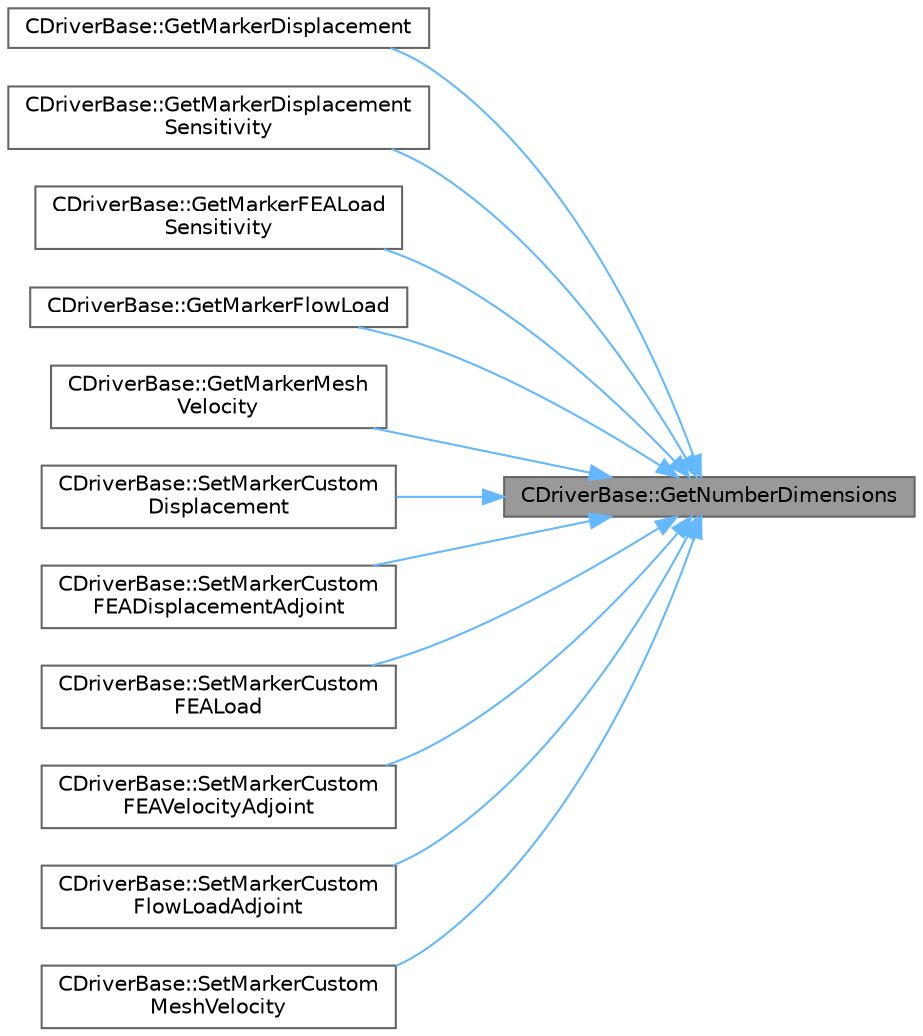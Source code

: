 digraph "CDriverBase::GetNumberDimensions"
{
 // LATEX_PDF_SIZE
  bgcolor="transparent";
  edge [fontname=Helvetica,fontsize=10,labelfontname=Helvetica,labelfontsize=10];
  node [fontname=Helvetica,fontsize=10,shape=box,height=0.2,width=0.4];
  rankdir="RL";
  Node1 [id="Node000001",label="CDriverBase::GetNumberDimensions",height=0.2,width=0.4,color="gray40", fillcolor="grey60", style="filled", fontcolor="black",tooltip="Get the number of dimensions of the mesh."];
  Node1 -> Node2 [id="edge1_Node000001_Node000002",dir="back",color="steelblue1",style="solid",tooltip=" "];
  Node2 [id="Node000002",label="CDriverBase::GetMarkerDisplacement",height=0.2,width=0.4,color="grey40", fillcolor="white", style="filled",URL="$group__PySU2.html#ga099cf782971ea81b2b287dc001d9b528",tooltip="Get the displacements currently imposed of a marker vertex."];
  Node1 -> Node3 [id="edge2_Node000001_Node000003",dir="back",color="steelblue1",style="solid",tooltip=" "];
  Node3 [id="Node000003",label="CDriverBase::GetMarkerDisplacement\lSensitivity",height=0.2,width=0.4,color="grey40", fillcolor="white", style="filled",URL="$group__PySU2.html#ga35a5d79a090209e076c82f35bcc5aecd",tooltip="Get the sensitivities of the displacements of the mesh boundary vertices."];
  Node1 -> Node4 [id="edge3_Node000001_Node000004",dir="back",color="steelblue1",style="solid",tooltip=" "];
  Node4 [id="Node000004",label="CDriverBase::GetMarkerFEALoad\lSensitivity",height=0.2,width=0.4,color="grey40", fillcolor="white", style="filled",URL="$group__PySU2.html#gae617ecd8461c54184c741154df663487",tooltip="Get the sensitivity of the FEA loads of the structural solver (via the adjoint structural solver)."];
  Node1 -> Node5 [id="edge4_Node000001_Node000005",dir="back",color="steelblue1",style="solid",tooltip=" "];
  Node5 [id="Node000005",label="CDriverBase::GetMarkerFlowLoad",height=0.2,width=0.4,color="grey40", fillcolor="white", style="filled",URL="$group__PySU2.html#ga51c124ca852392e483063334953898cb",tooltip="Get the fluid force at a vertex of a solid wall marker of the flow solver."];
  Node1 -> Node6 [id="edge5_Node000001_Node000006",dir="back",color="steelblue1",style="solid",tooltip=" "];
  Node6 [id="Node000006",label="CDriverBase::GetMarkerMesh\lVelocity",height=0.2,width=0.4,color="grey40", fillcolor="white", style="filled",URL="$group__PySU2.html#ga8457bd28982c74f7e0335e092e89c693",tooltip="Get the mesh velocities currently imposed on a marker vertex."];
  Node1 -> Node7 [id="edge6_Node000001_Node000007",dir="back",color="steelblue1",style="solid",tooltip=" "];
  Node7 [id="Node000007",label="CDriverBase::SetMarkerCustom\lDisplacement",height=0.2,width=0.4,color="grey40", fillcolor="white", style="filled",URL="$group__PySU2.html#gac1178074f6c1d0fa51d3df97c977ed37",tooltip="Set the mesh displacements of a marker vertex."];
  Node1 -> Node8 [id="edge7_Node000001_Node000008",dir="back",color="steelblue1",style="solid",tooltip=" "];
  Node8 [id="Node000008",label="CDriverBase::SetMarkerCustom\lFEADisplacementAdjoint",height=0.2,width=0.4,color="grey40", fillcolor="white", style="filled",URL="$group__PySU2.html#ga949c937a015d9abc6ea8abbb2ebc24a9",tooltip="Set the adjoint of the structural displacements."];
  Node1 -> Node9 [id="edge8_Node000001_Node000009",dir="back",color="steelblue1",style="solid",tooltip=" "];
  Node9 [id="Node000009",label="CDriverBase::SetMarkerCustom\lFEALoad",height=0.2,width=0.4,color="grey40", fillcolor="white", style="filled",URL="$group__PySU2.html#ga1eb9d405c76521eba65b67d728f9dc80",tooltip="Sets the nodal force for the structural solver at a vertex of a marker."];
  Node1 -> Node10 [id="edge9_Node000001_Node000010",dir="back",color="steelblue1",style="solid",tooltip=" "];
  Node10 [id="Node000010",label="CDriverBase::SetMarkerCustom\lFEAVelocityAdjoint",height=0.2,width=0.4,color="grey40", fillcolor="white", style="filled",URL="$group__PySU2.html#ga83dc675933db3cdcf5572a4effe00e94",tooltip="Set the adjoint of the structural velocities."];
  Node1 -> Node11 [id="edge10_Node000001_Node000011",dir="back",color="steelblue1",style="solid",tooltip=" "];
  Node11 [id="Node000011",label="CDriverBase::SetMarkerCustom\lFlowLoadAdjoint",height=0.2,width=0.4,color="grey40", fillcolor="white", style="filled",URL="$group__PySU2.html#ga70f9e6940f38be181f7133d135898425",tooltip="Set the adjoint of the flow tractions of the flow solver."];
  Node1 -> Node12 [id="edge11_Node000001_Node000012",dir="back",color="steelblue1",style="solid",tooltip=" "];
  Node12 [id="Node000012",label="CDriverBase::SetMarkerCustom\lMeshVelocity",height=0.2,width=0.4,color="grey40", fillcolor="white", style="filled",URL="$group__PySU2.html#gaef5ee3400271df2b4e35d34e511e5b1c",tooltip="Set the velocities of a marker vertex."];
}
